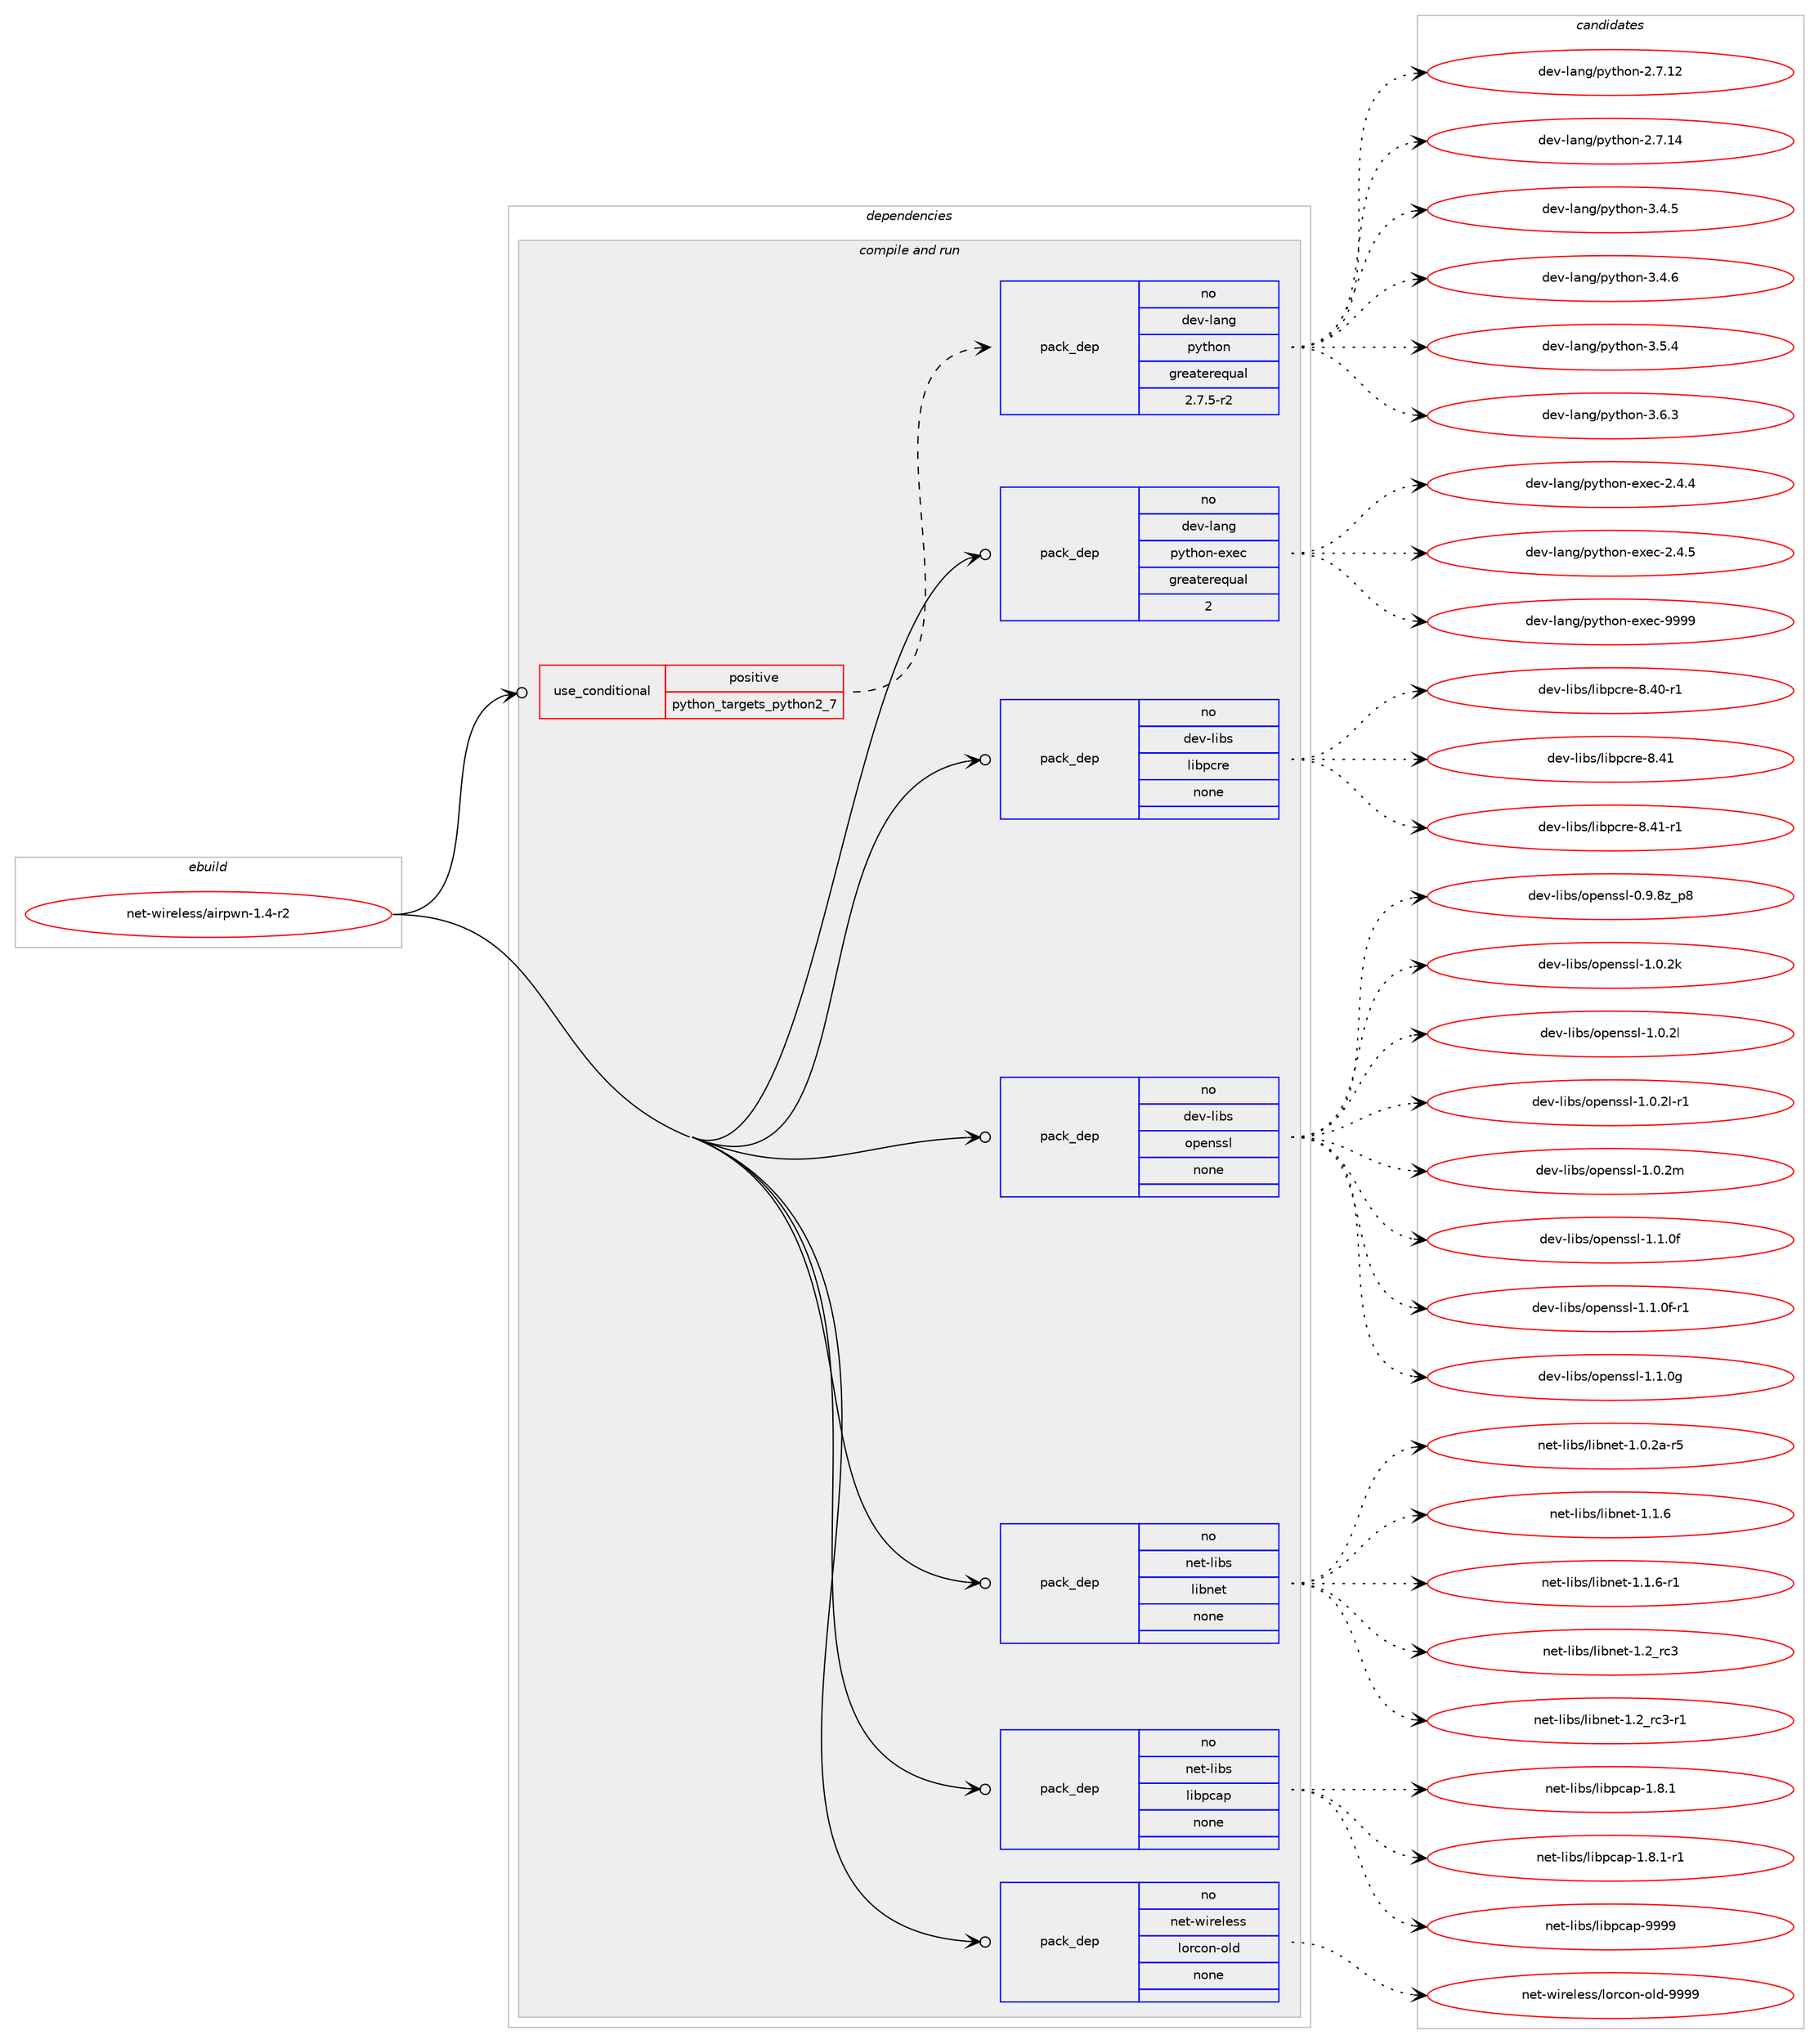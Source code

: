 digraph prolog {

# *************
# Graph options
# *************

newrank=true;
concentrate=true;
compound=true;
graph [rankdir=LR,fontname=Helvetica,fontsize=10,ranksep=1.5];#, ranksep=2.5, nodesep=0.2];
edge  [arrowhead=vee];
node  [fontname=Helvetica,fontsize=10];

# **********
# The ebuild
# **********

subgraph cluster_leftcol {
color=gray;
rank=same;
label=<<i>ebuild</i>>;
id [label="net-wireless/airpwn-1.4-r2", color=red, width=4, href="../net-wireless/airpwn-1.4-r2.svg"];
}

# ****************
# The dependencies
# ****************

subgraph cluster_midcol {
color=gray;
label=<<i>dependencies</i>>;
subgraph cluster_compile {
fillcolor="#eeeeee";
style=filled;
label=<<i>compile</i>>;
}
subgraph cluster_compileandrun {
fillcolor="#eeeeee";
style=filled;
label=<<i>compile and run</i>>;
subgraph cond108490 {
dependency438784 [label=<<TABLE BORDER="0" CELLBORDER="1" CELLSPACING="0" CELLPADDING="4"><TR><TD ROWSPAN="3" CELLPADDING="10">use_conditional</TD></TR><TR><TD>positive</TD></TR><TR><TD>python_targets_python2_7</TD></TR></TABLE>>, shape=none, color=red];
subgraph pack322686 {
dependency438785 [label=<<TABLE BORDER="0" CELLBORDER="1" CELLSPACING="0" CELLPADDING="4" WIDTH="220"><TR><TD ROWSPAN="6" CELLPADDING="30">pack_dep</TD></TR><TR><TD WIDTH="110">no</TD></TR><TR><TD>dev-lang</TD></TR><TR><TD>python</TD></TR><TR><TD>greaterequal</TD></TR><TR><TD>2.7.5-r2</TD></TR></TABLE>>, shape=none, color=blue];
}
dependency438784:e -> dependency438785:w [weight=20,style="dashed",arrowhead="vee"];
}
id:e -> dependency438784:w [weight=20,style="solid",arrowhead="odotvee"];
subgraph pack322687 {
dependency438786 [label=<<TABLE BORDER="0" CELLBORDER="1" CELLSPACING="0" CELLPADDING="4" WIDTH="220"><TR><TD ROWSPAN="6" CELLPADDING="30">pack_dep</TD></TR><TR><TD WIDTH="110">no</TD></TR><TR><TD>dev-lang</TD></TR><TR><TD>python-exec</TD></TR><TR><TD>greaterequal</TD></TR><TR><TD>2</TD></TR></TABLE>>, shape=none, color=blue];
}
id:e -> dependency438786:w [weight=20,style="solid",arrowhead="odotvee"];
subgraph pack322688 {
dependency438787 [label=<<TABLE BORDER="0" CELLBORDER="1" CELLSPACING="0" CELLPADDING="4" WIDTH="220"><TR><TD ROWSPAN="6" CELLPADDING="30">pack_dep</TD></TR><TR><TD WIDTH="110">no</TD></TR><TR><TD>dev-libs</TD></TR><TR><TD>libpcre</TD></TR><TR><TD>none</TD></TR><TR><TD></TD></TR></TABLE>>, shape=none, color=blue];
}
id:e -> dependency438787:w [weight=20,style="solid",arrowhead="odotvee"];
subgraph pack322689 {
dependency438788 [label=<<TABLE BORDER="0" CELLBORDER="1" CELLSPACING="0" CELLPADDING="4" WIDTH="220"><TR><TD ROWSPAN="6" CELLPADDING="30">pack_dep</TD></TR><TR><TD WIDTH="110">no</TD></TR><TR><TD>dev-libs</TD></TR><TR><TD>openssl</TD></TR><TR><TD>none</TD></TR><TR><TD></TD></TR></TABLE>>, shape=none, color=blue];
}
id:e -> dependency438788:w [weight=20,style="solid",arrowhead="odotvee"];
subgraph pack322690 {
dependency438789 [label=<<TABLE BORDER="0" CELLBORDER="1" CELLSPACING="0" CELLPADDING="4" WIDTH="220"><TR><TD ROWSPAN="6" CELLPADDING="30">pack_dep</TD></TR><TR><TD WIDTH="110">no</TD></TR><TR><TD>net-libs</TD></TR><TR><TD>libnet</TD></TR><TR><TD>none</TD></TR><TR><TD></TD></TR></TABLE>>, shape=none, color=blue];
}
id:e -> dependency438789:w [weight=20,style="solid",arrowhead="odotvee"];
subgraph pack322691 {
dependency438790 [label=<<TABLE BORDER="0" CELLBORDER="1" CELLSPACING="0" CELLPADDING="4" WIDTH="220"><TR><TD ROWSPAN="6" CELLPADDING="30">pack_dep</TD></TR><TR><TD WIDTH="110">no</TD></TR><TR><TD>net-libs</TD></TR><TR><TD>libpcap</TD></TR><TR><TD>none</TD></TR><TR><TD></TD></TR></TABLE>>, shape=none, color=blue];
}
id:e -> dependency438790:w [weight=20,style="solid",arrowhead="odotvee"];
subgraph pack322692 {
dependency438791 [label=<<TABLE BORDER="0" CELLBORDER="1" CELLSPACING="0" CELLPADDING="4" WIDTH="220"><TR><TD ROWSPAN="6" CELLPADDING="30">pack_dep</TD></TR><TR><TD WIDTH="110">no</TD></TR><TR><TD>net-wireless</TD></TR><TR><TD>lorcon-old</TD></TR><TR><TD>none</TD></TR><TR><TD></TD></TR></TABLE>>, shape=none, color=blue];
}
id:e -> dependency438791:w [weight=20,style="solid",arrowhead="odotvee"];
}
subgraph cluster_run {
fillcolor="#eeeeee";
style=filled;
label=<<i>run</i>>;
}
}

# **************
# The candidates
# **************

subgraph cluster_choices {
rank=same;
color=gray;
label=<<i>candidates</i>>;

subgraph choice322686 {
color=black;
nodesep=1;
choice10010111845108971101034711212111610411111045504655464950 [label="dev-lang/python-2.7.12", color=red, width=4,href="../dev-lang/python-2.7.12.svg"];
choice10010111845108971101034711212111610411111045504655464952 [label="dev-lang/python-2.7.14", color=red, width=4,href="../dev-lang/python-2.7.14.svg"];
choice100101118451089711010347112121116104111110455146524653 [label="dev-lang/python-3.4.5", color=red, width=4,href="../dev-lang/python-3.4.5.svg"];
choice100101118451089711010347112121116104111110455146524654 [label="dev-lang/python-3.4.6", color=red, width=4,href="../dev-lang/python-3.4.6.svg"];
choice100101118451089711010347112121116104111110455146534652 [label="dev-lang/python-3.5.4", color=red, width=4,href="../dev-lang/python-3.5.4.svg"];
choice100101118451089711010347112121116104111110455146544651 [label="dev-lang/python-3.6.3", color=red, width=4,href="../dev-lang/python-3.6.3.svg"];
dependency438785:e -> choice10010111845108971101034711212111610411111045504655464950:w [style=dotted,weight="100"];
dependency438785:e -> choice10010111845108971101034711212111610411111045504655464952:w [style=dotted,weight="100"];
dependency438785:e -> choice100101118451089711010347112121116104111110455146524653:w [style=dotted,weight="100"];
dependency438785:e -> choice100101118451089711010347112121116104111110455146524654:w [style=dotted,weight="100"];
dependency438785:e -> choice100101118451089711010347112121116104111110455146534652:w [style=dotted,weight="100"];
dependency438785:e -> choice100101118451089711010347112121116104111110455146544651:w [style=dotted,weight="100"];
}
subgraph choice322687 {
color=black;
nodesep=1;
choice1001011184510897110103471121211161041111104510112010199455046524652 [label="dev-lang/python-exec-2.4.4", color=red, width=4,href="../dev-lang/python-exec-2.4.4.svg"];
choice1001011184510897110103471121211161041111104510112010199455046524653 [label="dev-lang/python-exec-2.4.5", color=red, width=4,href="../dev-lang/python-exec-2.4.5.svg"];
choice10010111845108971101034711212111610411111045101120101994557575757 [label="dev-lang/python-exec-9999", color=red, width=4,href="../dev-lang/python-exec-9999.svg"];
dependency438786:e -> choice1001011184510897110103471121211161041111104510112010199455046524652:w [style=dotted,weight="100"];
dependency438786:e -> choice1001011184510897110103471121211161041111104510112010199455046524653:w [style=dotted,weight="100"];
dependency438786:e -> choice10010111845108971101034711212111610411111045101120101994557575757:w [style=dotted,weight="100"];
}
subgraph choice322688 {
color=black;
nodesep=1;
choice100101118451081059811547108105981129911410145564652484511449 [label="dev-libs/libpcre-8.40-r1", color=red, width=4,href="../dev-libs/libpcre-8.40-r1.svg"];
choice10010111845108105981154710810598112991141014556465249 [label="dev-libs/libpcre-8.41", color=red, width=4,href="../dev-libs/libpcre-8.41.svg"];
choice100101118451081059811547108105981129911410145564652494511449 [label="dev-libs/libpcre-8.41-r1", color=red, width=4,href="../dev-libs/libpcre-8.41-r1.svg"];
dependency438787:e -> choice100101118451081059811547108105981129911410145564652484511449:w [style=dotted,weight="100"];
dependency438787:e -> choice10010111845108105981154710810598112991141014556465249:w [style=dotted,weight="100"];
dependency438787:e -> choice100101118451081059811547108105981129911410145564652494511449:w [style=dotted,weight="100"];
}
subgraph choice322689 {
color=black;
nodesep=1;
choice1001011184510810598115471111121011101151151084548465746561229511256 [label="dev-libs/openssl-0.9.8z_p8", color=red, width=4,href="../dev-libs/openssl-0.9.8z_p8.svg"];
choice100101118451081059811547111112101110115115108454946484650107 [label="dev-libs/openssl-1.0.2k", color=red, width=4,href="../dev-libs/openssl-1.0.2k.svg"];
choice100101118451081059811547111112101110115115108454946484650108 [label="dev-libs/openssl-1.0.2l", color=red, width=4,href="../dev-libs/openssl-1.0.2l.svg"];
choice1001011184510810598115471111121011101151151084549464846501084511449 [label="dev-libs/openssl-1.0.2l-r1", color=red, width=4,href="../dev-libs/openssl-1.0.2l-r1.svg"];
choice100101118451081059811547111112101110115115108454946484650109 [label="dev-libs/openssl-1.0.2m", color=red, width=4,href="../dev-libs/openssl-1.0.2m.svg"];
choice100101118451081059811547111112101110115115108454946494648102 [label="dev-libs/openssl-1.1.0f", color=red, width=4,href="../dev-libs/openssl-1.1.0f.svg"];
choice1001011184510810598115471111121011101151151084549464946481024511449 [label="dev-libs/openssl-1.1.0f-r1", color=red, width=4,href="../dev-libs/openssl-1.1.0f-r1.svg"];
choice100101118451081059811547111112101110115115108454946494648103 [label="dev-libs/openssl-1.1.0g", color=red, width=4,href="../dev-libs/openssl-1.1.0g.svg"];
dependency438788:e -> choice1001011184510810598115471111121011101151151084548465746561229511256:w [style=dotted,weight="100"];
dependency438788:e -> choice100101118451081059811547111112101110115115108454946484650107:w [style=dotted,weight="100"];
dependency438788:e -> choice100101118451081059811547111112101110115115108454946484650108:w [style=dotted,weight="100"];
dependency438788:e -> choice1001011184510810598115471111121011101151151084549464846501084511449:w [style=dotted,weight="100"];
dependency438788:e -> choice100101118451081059811547111112101110115115108454946484650109:w [style=dotted,weight="100"];
dependency438788:e -> choice100101118451081059811547111112101110115115108454946494648102:w [style=dotted,weight="100"];
dependency438788:e -> choice1001011184510810598115471111121011101151151084549464946481024511449:w [style=dotted,weight="100"];
dependency438788:e -> choice100101118451081059811547111112101110115115108454946494648103:w [style=dotted,weight="100"];
}
subgraph choice322690 {
color=black;
nodesep=1;
choice11010111645108105981154710810598110101116454946484650974511453 [label="net-libs/libnet-1.0.2a-r5", color=red, width=4,href="../net-libs/libnet-1.0.2a-r5.svg"];
choice11010111645108105981154710810598110101116454946494654 [label="net-libs/libnet-1.1.6", color=red, width=4,href="../net-libs/libnet-1.1.6.svg"];
choice110101116451081059811547108105981101011164549464946544511449 [label="net-libs/libnet-1.1.6-r1", color=red, width=4,href="../net-libs/libnet-1.1.6-r1.svg"];
choice1101011164510810598115471081059811010111645494650951149951 [label="net-libs/libnet-1.2_rc3", color=red, width=4,href="../net-libs/libnet-1.2_rc3.svg"];
choice11010111645108105981154710810598110101116454946509511499514511449 [label="net-libs/libnet-1.2_rc3-r1", color=red, width=4,href="../net-libs/libnet-1.2_rc3-r1.svg"];
dependency438789:e -> choice11010111645108105981154710810598110101116454946484650974511453:w [style=dotted,weight="100"];
dependency438789:e -> choice11010111645108105981154710810598110101116454946494654:w [style=dotted,weight="100"];
dependency438789:e -> choice110101116451081059811547108105981101011164549464946544511449:w [style=dotted,weight="100"];
dependency438789:e -> choice1101011164510810598115471081059811010111645494650951149951:w [style=dotted,weight="100"];
dependency438789:e -> choice11010111645108105981154710810598110101116454946509511499514511449:w [style=dotted,weight="100"];
}
subgraph choice322691 {
color=black;
nodesep=1;
choice110101116451081059811547108105981129997112454946564649 [label="net-libs/libpcap-1.8.1", color=red, width=4,href="../net-libs/libpcap-1.8.1.svg"];
choice1101011164510810598115471081059811299971124549465646494511449 [label="net-libs/libpcap-1.8.1-r1", color=red, width=4,href="../net-libs/libpcap-1.8.1-r1.svg"];
choice1101011164510810598115471081059811299971124557575757 [label="net-libs/libpcap-9999", color=red, width=4,href="../net-libs/libpcap-9999.svg"];
dependency438790:e -> choice110101116451081059811547108105981129997112454946564649:w [style=dotted,weight="100"];
dependency438790:e -> choice1101011164510810598115471081059811299971124549465646494511449:w [style=dotted,weight="100"];
dependency438790:e -> choice1101011164510810598115471081059811299971124557575757:w [style=dotted,weight="100"];
}
subgraph choice322692 {
color=black;
nodesep=1;
choice110101116451191051141011081011151154710811111499111110451111081004557575757 [label="net-wireless/lorcon-old-9999", color=red, width=4,href="../net-wireless/lorcon-old-9999.svg"];
dependency438791:e -> choice110101116451191051141011081011151154710811111499111110451111081004557575757:w [style=dotted,weight="100"];
}
}

}
